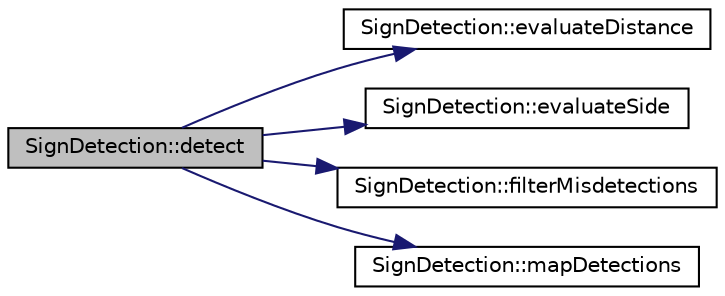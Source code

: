 digraph "SignDetection::detect"
{
 // LATEX_PDF_SIZE
  edge [fontname="Helvetica",fontsize="10",labelfontname="Helvetica",labelfontsize="10"];
  node [fontname="Helvetica",fontsize="10",shape=record];
  rankdir="LR";
  Node1 [label="SignDetection::detect",height=0.2,width=0.4,color="black", fillcolor="grey75", style="filled", fontcolor="black",tooltip="Main function executing the sign detection and calling necessary filtering functions."];
  Node1 -> Node2 [color="midnightblue",fontsize="10",style="solid",fontname="Helvetica"];
  Node2 [label="SignDetection::evaluateDistance",height=0.2,width=0.4,color="black", fillcolor="white", style="filled",URL="$class_sign_detection.html#aeae21851cea2e66b58d2fe09de663ef2",tooltip="Determines the distance of the detections to the vehicle and adds that information to the individual ..."];
  Node1 -> Node3 [color="midnightblue",fontsize="10",style="solid",fontname="Helvetica"];
  Node3 [label="SignDetection::evaluateSide",height=0.2,width=0.4,color="black", fillcolor="white", style="filled",URL="$class_sign_detection.html#af4674f982431d5ece8ad808b824807de",tooltip="Determines in which side of the image the detections are in and adds that information to the individu..."];
  Node1 -> Node4 [color="midnightblue",fontsize="10",style="solid",fontname="Helvetica"];
  Node4 [label="SignDetection::filterMisdetections",height=0.2,width=0.4,color="black", fillcolor="white", style="filled",URL="$class_sign_detection.html#afc4291afafb9e4d498ad428d3d60de89",tooltip="Runs every Detection object through a series of if statements that remove false detections to a certa..."];
  Node1 -> Node5 [color="midnightblue",fontsize="10",style="solid",fontname="Helvetica"];
  Node5 [label="SignDetection::mapDetections",height=0.2,width=0.4,color="black", fillcolor="white", style="filled",URL="$class_sign_detection.html#a40a45d5d7272a9797eb37f3751a4a49f",tooltip="Maps all detected objects in the frame into an individual Detection object accordingly."];
}
